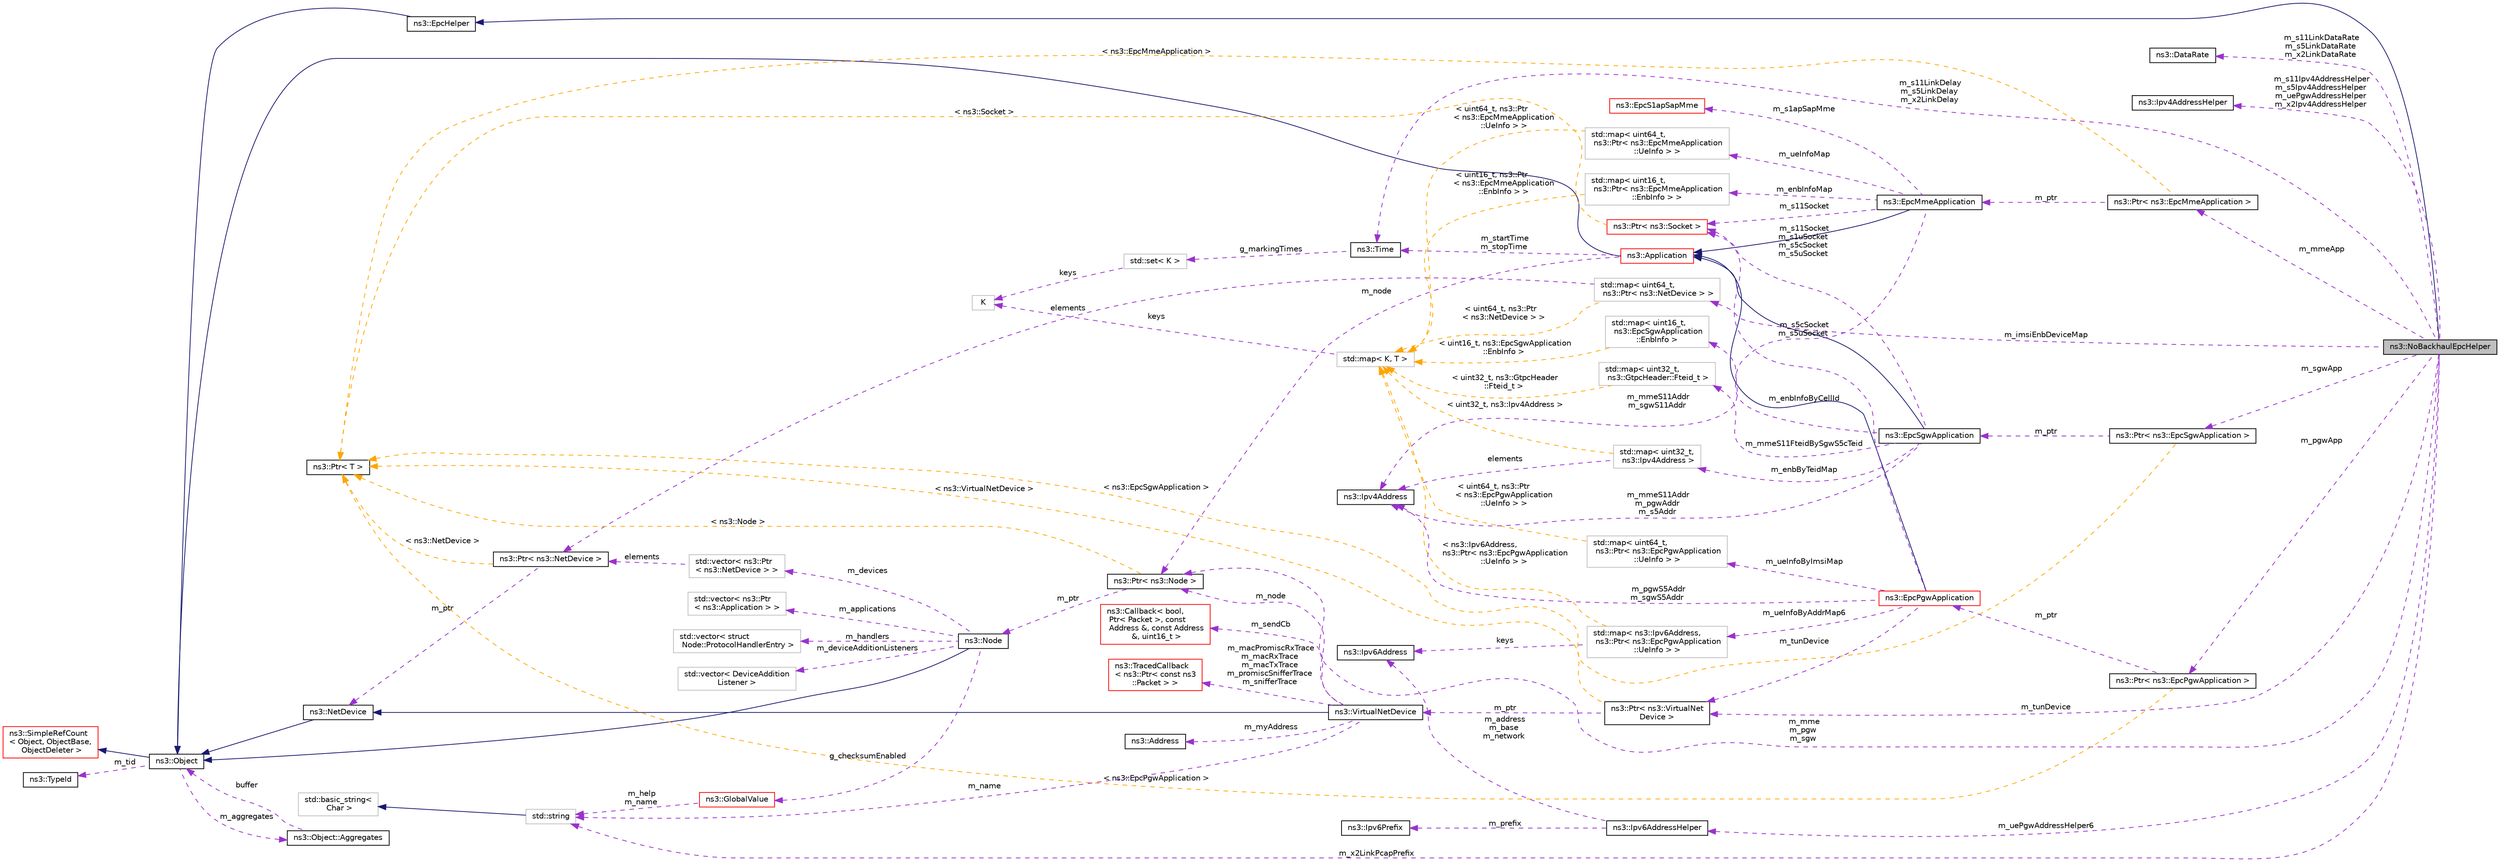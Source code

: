 digraph "ns3::NoBackhaulEpcHelper"
{
 // LATEX_PDF_SIZE
  edge [fontname="Helvetica",fontsize="10",labelfontname="Helvetica",labelfontsize="10"];
  node [fontname="Helvetica",fontsize="10",shape=record];
  rankdir="LR";
  Node1 [label="ns3::NoBackhaulEpcHelper",height=0.2,width=0.4,color="black", fillcolor="grey75", style="filled", fontcolor="black",tooltip="Create an EPC network with PointToPoint links between the core network nodes."];
  Node2 -> Node1 [dir="back",color="midnightblue",fontsize="10",style="solid",fontname="Helvetica"];
  Node2 [label="ns3::EpcHelper",height=0.2,width=0.4,color="black", fillcolor="white", style="filled",URL="$classns3_1_1_epc_helper.html",tooltip="Base helper class to handle the creation of the EPC entities."];
  Node3 -> Node2 [dir="back",color="midnightblue",fontsize="10",style="solid",fontname="Helvetica"];
  Node3 [label="ns3::Object",height=0.2,width=0.4,color="black", fillcolor="white", style="filled",URL="$classns3_1_1_object.html",tooltip="A base class which provides memory management and object aggregation."];
  Node4 -> Node3 [dir="back",color="midnightblue",fontsize="10",style="solid",fontname="Helvetica"];
  Node4 [label="ns3::SimpleRefCount\l\< Object, ObjectBase,\l ObjectDeleter \>",height=0.2,width=0.4,color="red", fillcolor="white", style="filled",URL="$classns3_1_1_simple_ref_count.html",tooltip=" "];
  Node8 -> Node3 [dir="back",color="darkorchid3",fontsize="10",style="dashed",label=" m_tid" ,fontname="Helvetica"];
  Node8 [label="ns3::TypeId",height=0.2,width=0.4,color="black", fillcolor="white", style="filled",URL="$classns3_1_1_type_id.html",tooltip="a unique identifier for an interface."];
  Node9 -> Node3 [dir="back",color="darkorchid3",fontsize="10",style="dashed",label=" m_aggregates" ,fontname="Helvetica"];
  Node9 [label="ns3::Object::Aggregates",height=0.2,width=0.4,color="black", fillcolor="white", style="filled",URL="$structns3_1_1_object_1_1_aggregates.html",tooltip="The list of Objects aggregated to this one."];
  Node3 -> Node9 [dir="back",color="darkorchid3",fontsize="10",style="dashed",label=" buffer" ,fontname="Helvetica"];
  Node10 -> Node1 [dir="back",color="darkorchid3",fontsize="10",style="dashed",label=" m_s11LinkDataRate\nm_s5LinkDataRate\nm_x2LinkDataRate" ,fontname="Helvetica"];
  Node10 [label="ns3::DataRate",height=0.2,width=0.4,color="black", fillcolor="white", style="filled",URL="$classns3_1_1_data_rate.html",tooltip="Class for representing data rates."];
  Node11 -> Node1 [dir="back",color="darkorchid3",fontsize="10",style="dashed",label=" m_s11Ipv4AddressHelper\nm_s5Ipv4AddressHelper\nm_uePgwAddressHelper\nm_x2Ipv4AddressHelper" ,fontname="Helvetica"];
  Node11 [label="ns3::Ipv4AddressHelper",height=0.2,width=0.4,color="black", fillcolor="white", style="filled",URL="$classns3_1_1_ipv4_address_helper.html",tooltip="A helper class to make life easier while doing simple IPv4 address assignment in scripts."];
  Node12 -> Node1 [dir="back",color="darkorchid3",fontsize="10",style="dashed",label=" m_mmeApp" ,fontname="Helvetica"];
  Node12 [label="ns3::Ptr\< ns3::EpcMmeApplication \>",height=0.2,width=0.4,color="black", fillcolor="white", style="filled",URL="$classns3_1_1_ptr.html",tooltip=" "];
  Node13 -> Node12 [dir="back",color="darkorchid3",fontsize="10",style="dashed",label=" m_ptr" ,fontname="Helvetica"];
  Node13 [label="ns3::EpcMmeApplication",height=0.2,width=0.4,color="black", fillcolor="white", style="filled",URL="$classns3_1_1_epc_mme_application.html",tooltip="This application implements the Mobility Management Entity (MME) according to the 3GPP TS 23...."];
  Node14 -> Node13 [dir="back",color="midnightblue",fontsize="10",style="solid",fontname="Helvetica"];
  Node14 [label="ns3::Application",height=0.2,width=0.4,color="red", fillcolor="white", style="filled",URL="$classns3_1_1_application.html",tooltip="The base class for all ns3 applications."];
  Node3 -> Node14 [dir="back",color="midnightblue",fontsize="10",style="solid",fontname="Helvetica"];
  Node20 -> Node14 [dir="back",color="darkorchid3",fontsize="10",style="dashed",label=" m_node" ,fontname="Helvetica"];
  Node20 [label="ns3::Ptr\< ns3::Node \>",height=0.2,width=0.4,color="black", fillcolor="white", style="filled",URL="$classns3_1_1_ptr.html",tooltip=" "];
  Node21 -> Node20 [dir="back",color="darkorchid3",fontsize="10",style="dashed",label=" m_ptr" ,fontname="Helvetica"];
  Node21 [label="ns3::Node",height=0.2,width=0.4,color="black", fillcolor="white", style="filled",URL="$classns3_1_1_node.html",tooltip="A network Node."];
  Node3 -> Node21 [dir="back",color="midnightblue",fontsize="10",style="solid",fontname="Helvetica"];
  Node22 -> Node21 [dir="back",color="darkorchid3",fontsize="10",style="dashed",label=" m_applications" ,fontname="Helvetica"];
  Node22 [label="std::vector\< ns3::Ptr\l\< ns3::Application \> \>",height=0.2,width=0.4,color="grey75", fillcolor="white", style="filled",tooltip=" "];
  Node26 -> Node21 [dir="back",color="darkorchid3",fontsize="10",style="dashed",label=" m_devices" ,fontname="Helvetica"];
  Node26 [label="std::vector\< ns3::Ptr\l\< ns3::NetDevice \> \>",height=0.2,width=0.4,color="grey75", fillcolor="white", style="filled",tooltip=" "];
  Node27 -> Node26 [dir="back",color="darkorchid3",fontsize="10",style="dashed",label=" elements" ,fontname="Helvetica"];
  Node27 [label="ns3::Ptr\< ns3::NetDevice \>",height=0.2,width=0.4,color="black", fillcolor="white", style="filled",URL="$classns3_1_1_ptr.html",tooltip=" "];
  Node28 -> Node27 [dir="back",color="darkorchid3",fontsize="10",style="dashed",label=" m_ptr" ,fontname="Helvetica"];
  Node28 [label="ns3::NetDevice",height=0.2,width=0.4,color="black", fillcolor="white", style="filled",URL="$classns3_1_1_net_device.html",tooltip="Network layer to device interface."];
  Node3 -> Node28 [dir="back",color="midnightblue",fontsize="10",style="solid",fontname="Helvetica"];
  Node19 -> Node27 [dir="back",color="orange",fontsize="10",style="dashed",label=" \< ns3::NetDevice \>" ,fontname="Helvetica"];
  Node19 [label="ns3::Ptr\< T \>",height=0.2,width=0.4,color="black", fillcolor="white", style="filled",URL="$classns3_1_1_ptr.html",tooltip="Smart pointer class similar to boost::intrusive_ptr."];
  Node29 -> Node21 [dir="back",color="darkorchid3",fontsize="10",style="dashed",label=" g_checksumEnabled" ,fontname="Helvetica"];
  Node29 [label="ns3::GlobalValue",height=0.2,width=0.4,color="red", fillcolor="white", style="filled",URL="$classns3_1_1_global_value.html",tooltip="Hold a so-called 'global value'."];
  Node33 -> Node29 [dir="back",color="darkorchid3",fontsize="10",style="dashed",label=" m_help\nm_name" ,fontname="Helvetica"];
  Node33 [label="std::string",height=0.2,width=0.4,color="grey75", fillcolor="white", style="filled",tooltip=" "];
  Node34 -> Node33 [dir="back",color="midnightblue",fontsize="10",style="solid",fontname="Helvetica"];
  Node34 [label="std::basic_string\<\l Char \>",height=0.2,width=0.4,color="grey75", fillcolor="white", style="filled",tooltip=" "];
  Node38 -> Node21 [dir="back",color="darkorchid3",fontsize="10",style="dashed",label=" m_handlers" ,fontname="Helvetica"];
  Node38 [label="std::vector\< struct\l Node::ProtocolHandlerEntry \>",height=0.2,width=0.4,color="grey75", fillcolor="white", style="filled",tooltip=" "];
  Node46 -> Node21 [dir="back",color="darkorchid3",fontsize="10",style="dashed",label=" m_deviceAdditionListeners" ,fontname="Helvetica"];
  Node46 [label="std::vector\< DeviceAddition\lListener \>",height=0.2,width=0.4,color="grey75", fillcolor="white", style="filled",tooltip=" "];
  Node19 -> Node20 [dir="back",color="orange",fontsize="10",style="dashed",label=" \< ns3::Node \>" ,fontname="Helvetica"];
  Node47 -> Node14 [dir="back",color="darkorchid3",fontsize="10",style="dashed",label=" m_startTime\nm_stopTime" ,fontname="Helvetica"];
  Node47 [label="ns3::Time",height=0.2,width=0.4,color="black", fillcolor="white", style="filled",URL="$classns3_1_1_time.html",tooltip="Simulation virtual time values and global simulation resolution."];
  Node48 -> Node47 [dir="back",color="darkorchid3",fontsize="10",style="dashed",label=" g_markingTimes" ,fontname="Helvetica"];
  Node48 [label="std::set\< K \>",height=0.2,width=0.4,color="grey75", fillcolor="white", style="filled",tooltip=" "];
  Node49 -> Node48 [dir="back",color="darkorchid3",fontsize="10",style="dashed",label=" keys" ,fontname="Helvetica"];
  Node49 [label="K",height=0.2,width=0.4,color="grey75", fillcolor="white", style="filled",tooltip=" "];
  Node50 -> Node13 [dir="back",color="darkorchid3",fontsize="10",style="dashed",label=" m_ueInfoMap" ,fontname="Helvetica"];
  Node50 [label="std::map\< uint64_t,\l ns3::Ptr\< ns3::EpcMmeApplication\l::UeInfo \> \>",height=0.2,width=0.4,color="grey75", fillcolor="white", style="filled",tooltip=" "];
  Node70 -> Node50 [dir="back",color="orange",fontsize="10",style="dashed",label=" \< uint64_t, ns3::Ptr\l\< ns3::EpcMmeApplication\l::UeInfo \> \>" ,fontname="Helvetica"];
  Node70 [label="std::map\< K, T \>",height=0.2,width=0.4,color="grey75", fillcolor="white", style="filled",tooltip=" "];
  Node49 -> Node70 [dir="back",color="darkorchid3",fontsize="10",style="dashed",label=" keys" ,fontname="Helvetica"];
  Node71 -> Node13 [dir="back",color="darkorchid3",fontsize="10",style="dashed",label=" m_enbInfoMap" ,fontname="Helvetica"];
  Node71 [label="std::map\< uint16_t,\l ns3::Ptr\< ns3::EpcMmeApplication\l::EnbInfo \> \>",height=0.2,width=0.4,color="grey75", fillcolor="white", style="filled",tooltip=" "];
  Node70 -> Node71 [dir="back",color="orange",fontsize="10",style="dashed",label=" \< uint16_t, ns3::Ptr\l\< ns3::EpcMmeApplication\l::EnbInfo \> \>" ,fontname="Helvetica"];
  Node64 -> Node13 [dir="back",color="darkorchid3",fontsize="10",style="dashed",label=" m_mmeS11Addr\nm_sgwS11Addr" ,fontname="Helvetica"];
  Node64 [label="ns3::Ipv4Address",height=0.2,width=0.4,color="black", fillcolor="white", style="filled",URL="$classns3_1_1_ipv4_address.html",tooltip="Ipv4 addresses are stored in host order in this class."];
  Node77 -> Node13 [dir="back",color="darkorchid3",fontsize="10",style="dashed",label=" m_s11Socket" ,fontname="Helvetica"];
  Node77 [label="ns3::Ptr\< ns3::Socket \>",height=0.2,width=0.4,color="red", fillcolor="white", style="filled",URL="$classns3_1_1_ptr.html",tooltip=" "];
  Node19 -> Node77 [dir="back",color="orange",fontsize="10",style="dashed",label=" \< ns3::Socket \>" ,fontname="Helvetica"];
  Node83 -> Node13 [dir="back",color="darkorchid3",fontsize="10",style="dashed",label=" m_s1apSapMme" ,fontname="Helvetica"];
  Node83 [label="ns3::EpcS1apSapMme",height=0.2,width=0.4,color="red", fillcolor="white", style="filled",URL="$classns3_1_1_epc_s1ap_sap_mme.html",tooltip="MME side of the S1-AP Service Access Point (SAP), provides the MME methods to be called when an S1-AP..."];
  Node19 -> Node12 [dir="back",color="orange",fontsize="10",style="dashed",label=" \< ns3::EpcMmeApplication \>" ,fontname="Helvetica"];
  Node84 -> Node1 [dir="back",color="darkorchid3",fontsize="10",style="dashed",label=" m_sgwApp" ,fontname="Helvetica"];
  Node84 [label="ns3::Ptr\< ns3::EpcSgwApplication \>",height=0.2,width=0.4,color="black", fillcolor="white", style="filled",URL="$classns3_1_1_ptr.html",tooltip=" "];
  Node85 -> Node84 [dir="back",color="darkorchid3",fontsize="10",style="dashed",label=" m_ptr" ,fontname="Helvetica"];
  Node85 [label="ns3::EpcSgwApplication",height=0.2,width=0.4,color="black", fillcolor="white", style="filled",URL="$classns3_1_1_epc_sgw_application.html",tooltip="This application implements the Serving Gateway Entity (SGW) according to the 3GPP TS 23...."];
  Node14 -> Node85 [dir="back",color="midnightblue",fontsize="10",style="solid",fontname="Helvetica"];
  Node86 -> Node85 [dir="back",color="darkorchid3",fontsize="10",style="dashed",label=" m_enbByTeidMap" ,fontname="Helvetica"];
  Node86 [label="std::map\< uint32_t,\l ns3::Ipv4Address \>",height=0.2,width=0.4,color="grey75", fillcolor="white", style="filled",tooltip=" "];
  Node64 -> Node86 [dir="back",color="darkorchid3",fontsize="10",style="dashed",label=" elements" ,fontname="Helvetica"];
  Node70 -> Node86 [dir="back",color="orange",fontsize="10",style="dashed",label=" \< uint32_t, ns3::Ipv4Address \>" ,fontname="Helvetica"];
  Node87 -> Node85 [dir="back",color="darkorchid3",fontsize="10",style="dashed",label=" m_enbInfoByCellId" ,fontname="Helvetica"];
  Node87 [label="std::map\< uint16_t,\l ns3::EpcSgwApplication\l::EnbInfo \>",height=0.2,width=0.4,color="grey75", fillcolor="white", style="filled",tooltip=" "];
  Node70 -> Node87 [dir="back",color="orange",fontsize="10",style="dashed",label=" \< uint16_t, ns3::EpcSgwApplication\l::EnbInfo \>" ,fontname="Helvetica"];
  Node64 -> Node85 [dir="back",color="darkorchid3",fontsize="10",style="dashed",label=" m_mmeS11Addr\nm_pgwAddr\nm_s5Addr" ,fontname="Helvetica"];
  Node77 -> Node85 [dir="back",color="darkorchid3",fontsize="10",style="dashed",label=" m_s11Socket\nm_s1uSocket\nm_s5cSocket\nm_s5uSocket" ,fontname="Helvetica"];
  Node89 -> Node85 [dir="back",color="darkorchid3",fontsize="10",style="dashed",label=" m_mmeS11FteidBySgwS5cTeid" ,fontname="Helvetica"];
  Node89 [label="std::map\< uint32_t,\l ns3::GtpcHeader::Fteid_t \>",height=0.2,width=0.4,color="grey75", fillcolor="white", style="filled",tooltip=" "];
  Node70 -> Node89 [dir="back",color="orange",fontsize="10",style="dashed",label=" \< uint32_t, ns3::GtpcHeader\l::Fteid_t \>" ,fontname="Helvetica"];
  Node19 -> Node84 [dir="back",color="orange",fontsize="10",style="dashed",label=" \< ns3::EpcSgwApplication \>" ,fontname="Helvetica"];
  Node91 -> Node1 [dir="back",color="darkorchid3",fontsize="10",style="dashed",label=" m_tunDevice" ,fontname="Helvetica"];
  Node91 [label="ns3::Ptr\< ns3::VirtualNet\lDevice \>",height=0.2,width=0.4,color="black", fillcolor="white", style="filled",URL="$classns3_1_1_ptr.html",tooltip=" "];
  Node92 -> Node91 [dir="back",color="darkorchid3",fontsize="10",style="dashed",label=" m_ptr" ,fontname="Helvetica"];
  Node92 [label="ns3::VirtualNetDevice",height=0.2,width=0.4,color="black", fillcolor="white", style="filled",URL="$classns3_1_1_virtual_net_device.html",tooltip="A virtual device, similar to Linux TUN/TAP interfaces."];
  Node28 -> Node92 [dir="back",color="midnightblue",fontsize="10",style="solid",fontname="Helvetica"];
  Node93 -> Node92 [dir="back",color="darkorchid3",fontsize="10",style="dashed",label=" m_macPromiscRxTrace\nm_macRxTrace\nm_macTxTrace\nm_promiscSnifferTrace\nm_snifferTrace" ,fontname="Helvetica"];
  Node93 [label="ns3::TracedCallback\l\< ns3::Ptr\< const ns3\l::Packet \> \>",height=0.2,width=0.4,color="red", fillcolor="white", style="filled",URL="$classns3_1_1_traced_callback.html",tooltip=" "];
  Node97 -> Node92 [dir="back",color="darkorchid3",fontsize="10",style="dashed",label=" m_myAddress" ,fontname="Helvetica"];
  Node97 [label="ns3::Address",height=0.2,width=0.4,color="black", fillcolor="white", style="filled",URL="$classns3_1_1_address.html",tooltip="a polymophic address class"];
  Node20 -> Node92 [dir="back",color="darkorchid3",fontsize="10",style="dashed",label=" m_node" ,fontname="Helvetica"];
  Node98 -> Node92 [dir="back",color="darkorchid3",fontsize="10",style="dashed",label=" m_sendCb" ,fontname="Helvetica"];
  Node98 [label="ns3::Callback\< bool,\l Ptr\< Packet \>, const\l Address &, const Address\l &, uint16_t \>",height=0.2,width=0.4,color="red", fillcolor="white", style="filled",URL="$classns3_1_1_callback.html",tooltip=" "];
  Node33 -> Node92 [dir="back",color="darkorchid3",fontsize="10",style="dashed",label=" m_name" ,fontname="Helvetica"];
  Node19 -> Node91 [dir="back",color="orange",fontsize="10",style="dashed",label=" \< ns3::VirtualNetDevice \>" ,fontname="Helvetica"];
  Node20 -> Node1 [dir="back",color="darkorchid3",fontsize="10",style="dashed",label=" m_mme\nm_pgw\nm_sgw" ,fontname="Helvetica"];
  Node47 -> Node1 [dir="back",color="darkorchid3",fontsize="10",style="dashed",label=" m_s11LinkDelay\nm_s5LinkDelay\nm_x2LinkDelay" ,fontname="Helvetica"];
  Node33 -> Node1 [dir="back",color="darkorchid3",fontsize="10",style="dashed",label=" m_x2LinkPcapPrefix" ,fontname="Helvetica"];
  Node99 -> Node1 [dir="back",color="darkorchid3",fontsize="10",style="dashed",label=" m_pgwApp" ,fontname="Helvetica"];
  Node99 [label="ns3::Ptr\< ns3::EpcPgwApplication \>",height=0.2,width=0.4,color="black", fillcolor="white", style="filled",URL="$classns3_1_1_ptr.html",tooltip=" "];
  Node100 -> Node99 [dir="back",color="darkorchid3",fontsize="10",style="dashed",label=" m_ptr" ,fontname="Helvetica"];
  Node100 [label="ns3::EpcPgwApplication",height=0.2,width=0.4,color="red", fillcolor="white", style="filled",URL="$classns3_1_1_epc_pgw_application.html",tooltip="This application implements the Packet Data Network (PDN) Gateway Entity (PGW) according to the 3GPP ..."];
  Node14 -> Node100 [dir="back",color="midnightblue",fontsize="10",style="solid",fontname="Helvetica"];
  Node101 -> Node100 [dir="back",color="darkorchid3",fontsize="10",style="dashed",label=" m_ueInfoByImsiMap" ,fontname="Helvetica"];
  Node101 [label="std::map\< uint64_t,\l ns3::Ptr\< ns3::EpcPgwApplication\l::UeInfo \> \>",height=0.2,width=0.4,color="grey75", fillcolor="white", style="filled",tooltip=" "];
  Node70 -> Node101 [dir="back",color="orange",fontsize="10",style="dashed",label=" \< uint64_t, ns3::Ptr\l\< ns3::EpcPgwApplication\l::UeInfo \> \>" ,fontname="Helvetica"];
  Node109 -> Node100 [dir="back",color="darkorchid3",fontsize="10",style="dashed",label=" m_ueInfoByAddrMap6" ,fontname="Helvetica"];
  Node109 [label="std::map\< ns3::Ipv6Address,\l ns3::Ptr\< ns3::EpcPgwApplication\l::UeInfo \> \>",height=0.2,width=0.4,color="grey75", fillcolor="white", style="filled",tooltip=" "];
  Node62 -> Node109 [dir="back",color="darkorchid3",fontsize="10",style="dashed",label=" keys" ,fontname="Helvetica"];
  Node62 [label="ns3::Ipv6Address",height=0.2,width=0.4,color="black", fillcolor="white", style="filled",URL="$classns3_1_1_ipv6_address.html",tooltip="Describes an IPv6 address."];
  Node70 -> Node109 [dir="back",color="orange",fontsize="10",style="dashed",label=" \< ns3::Ipv6Address,\l ns3::Ptr\< ns3::EpcPgwApplication\l::UeInfo \> \>" ,fontname="Helvetica"];
  Node91 -> Node100 [dir="back",color="darkorchid3",fontsize="10",style="dashed",label=" m_tunDevice" ,fontname="Helvetica"];
  Node64 -> Node100 [dir="back",color="darkorchid3",fontsize="10",style="dashed",label=" m_pgwS5Addr\nm_sgwS5Addr" ,fontname="Helvetica"];
  Node77 -> Node100 [dir="back",color="darkorchid3",fontsize="10",style="dashed",label=" m_s5cSocket\nm_s5uSocket" ,fontname="Helvetica"];
  Node19 -> Node99 [dir="back",color="orange",fontsize="10",style="dashed",label=" \< ns3::EpcPgwApplication \>" ,fontname="Helvetica"];
  Node112 -> Node1 [dir="back",color="darkorchid3",fontsize="10",style="dashed",label=" m_imsiEnbDeviceMap" ,fontname="Helvetica"];
  Node112 [label="std::map\< uint64_t,\l ns3::Ptr\< ns3::NetDevice \> \>",height=0.2,width=0.4,color="grey75", fillcolor="white", style="filled",tooltip=" "];
  Node27 -> Node112 [dir="back",color="darkorchid3",fontsize="10",style="dashed",label=" elements" ,fontname="Helvetica"];
  Node70 -> Node112 [dir="back",color="orange",fontsize="10",style="dashed",label=" \< uint64_t, ns3::Ptr\l\< ns3::NetDevice \> \>" ,fontname="Helvetica"];
  Node113 -> Node1 [dir="back",color="darkorchid3",fontsize="10",style="dashed",label=" m_uePgwAddressHelper6" ,fontname="Helvetica"];
  Node113 [label="ns3::Ipv6AddressHelper",height=0.2,width=0.4,color="black", fillcolor="white", style="filled",URL="$classns3_1_1_ipv6_address_helper.html",tooltip="Helper class to auto-assign global IPv6 unicast addresses."];
  Node61 -> Node113 [dir="back",color="darkorchid3",fontsize="10",style="dashed",label=" m_prefix" ,fontname="Helvetica"];
  Node61 [label="ns3::Ipv6Prefix",height=0.2,width=0.4,color="black", fillcolor="white", style="filled",URL="$classns3_1_1_ipv6_prefix.html",tooltip="Describes an IPv6 prefix."];
  Node62 -> Node113 [dir="back",color="darkorchid3",fontsize="10",style="dashed",label=" m_address\nm_base\nm_network" ,fontname="Helvetica"];
}
